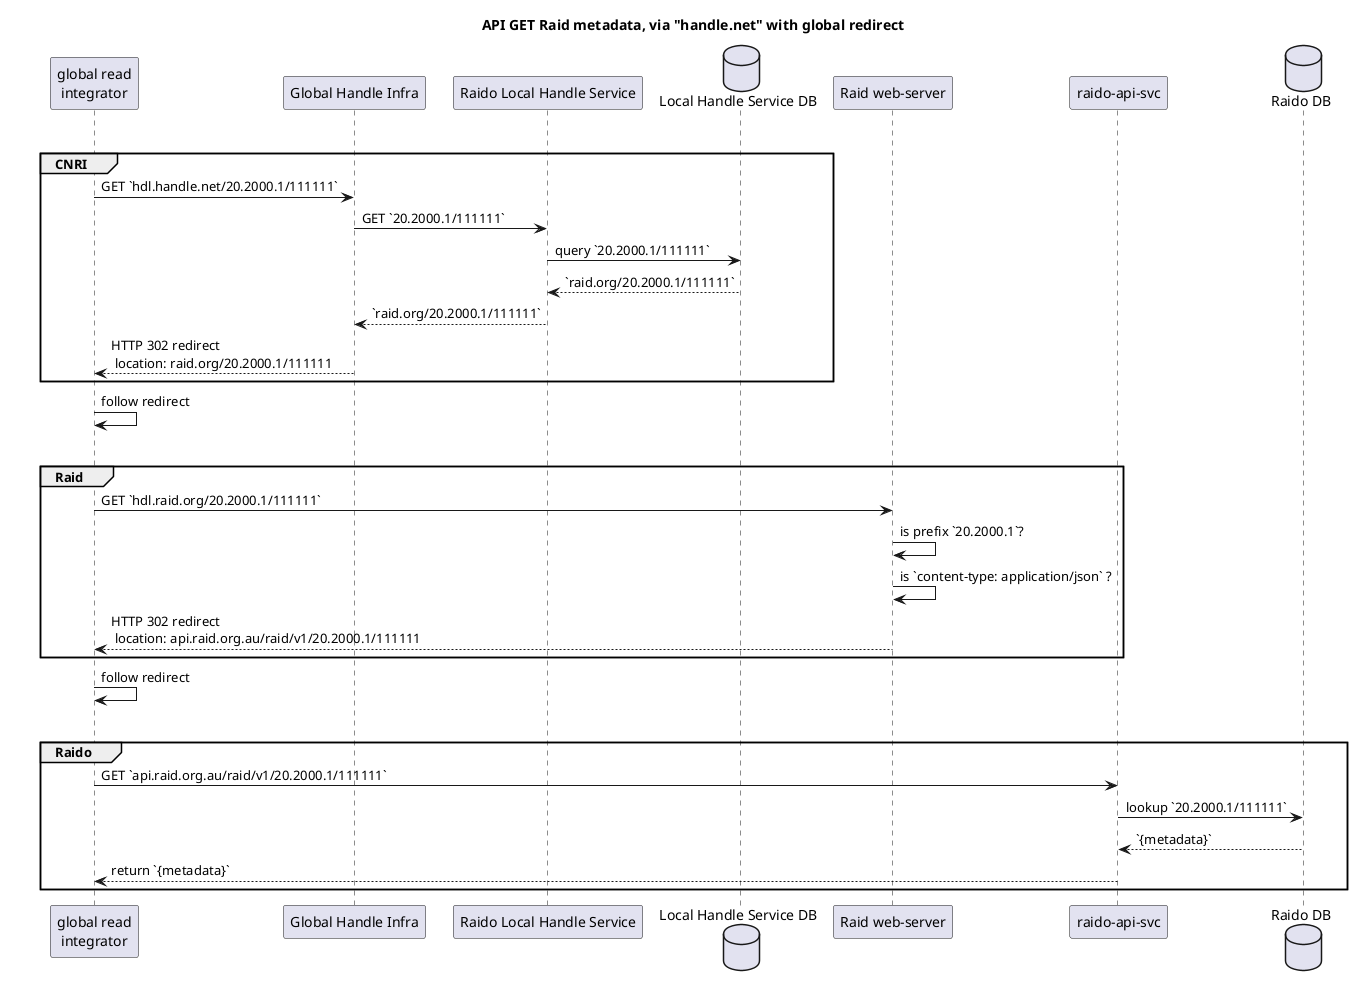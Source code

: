 @startuml
title API GET Raid metadata, via "handle.net" with global redirect

participant "global read\nintegrator" as integrator

participant "Global Handle Infra" as ghi
participant "Raido Local Handle Service" as lhs
database "Local Handle Service DB" as lhsDb


participant "Raid web-server" as raidWeb

participant "raido-api-svc" as raidoApi
database "Raido DB" as raidoDb
participant "raido-api-svc" as raidoApi
database "Raido DB" as raidoDb


alt handle.net
group CNRI
integrator -> ghi: GET `hdl.handle.net/20.2000.1/111111`
ghi -> lhs: GET `20.2000.1/111111`
lhs -> lhsDb: query `20.2000.1/111111`
return `raid.org/20.2000.1/111111`
lhs --> ghi: `raid.org/20.2000.1/111111`
ghi --> integrator: HTTP 302 redirect\n location: raid.org/20.2000.1/111111
end
integrator -> integrator : follow redirect


alt 
group Raid 
integrator -> raidWeb: GET `hdl.raid.org/20.2000.1/111111`
raidWeb -> raidWeb: is prefix `20.2000.1`?
raidWeb -> raidWeb: is `content-type: application/json` ?
raidWeb --> integrator: HTTP 302 redirect\n location: api.raid.org.au/raid/v1/20.2000.1/111111
end 
integrator -> integrator : follow redirect

alt
group Raido
integrator -> raidoApi: GET `api.raid.org.au/raid/v1/20.2000.1/111111`
raidoApi -> raidoDb: lookup `20.2000.1/111111`
return `{metadata}`
raidoApi --> integrator: return `{metadata}`
end
 
@enduml



